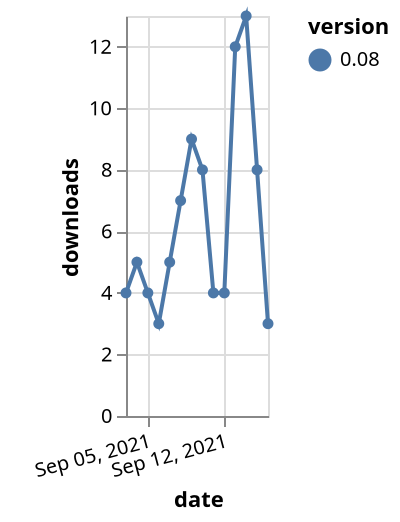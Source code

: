 {"$schema": "https://vega.github.io/schema/vega-lite/v5.json", "description": "A simple bar chart with embedded data.", "data": {"values": [{"date": "2021-09-03", "total": 5521, "delta": 4, "version": "0.08"}, {"date": "2021-09-04", "total": 5526, "delta": 5, "version": "0.08"}, {"date": "2021-09-05", "total": 5530, "delta": 4, "version": "0.08"}, {"date": "2021-09-06", "total": 5533, "delta": 3, "version": "0.08"}, {"date": "2021-09-07", "total": 5538, "delta": 5, "version": "0.08"}, {"date": "2021-09-08", "total": 5545, "delta": 7, "version": "0.08"}, {"date": "2021-09-09", "total": 5554, "delta": 9, "version": "0.08"}, {"date": "2021-09-10", "total": 5562, "delta": 8, "version": "0.08"}, {"date": "2021-09-11", "total": 5566, "delta": 4, "version": "0.08"}, {"date": "2021-09-12", "total": 5570, "delta": 4, "version": "0.08"}, {"date": "2021-09-13", "total": 5582, "delta": 12, "version": "0.08"}, {"date": "2021-09-14", "total": 5595, "delta": 13, "version": "0.08"}, {"date": "2021-09-15", "total": 5603, "delta": 8, "version": "0.08"}, {"date": "2021-09-16", "total": 5606, "delta": 3, "version": "0.08"}]}, "width": "container", "mark": {"type": "line", "point": {"filled": true}}, "encoding": {"x": {"field": "date", "type": "temporal", "timeUnit": "yearmonthdate", "title": "date", "axis": {"labelAngle": -15}}, "y": {"field": "delta", "type": "quantitative", "title": "downloads"}, "color": {"field": "version", "type": "nominal"}, "tooltip": {"field": "delta"}}}